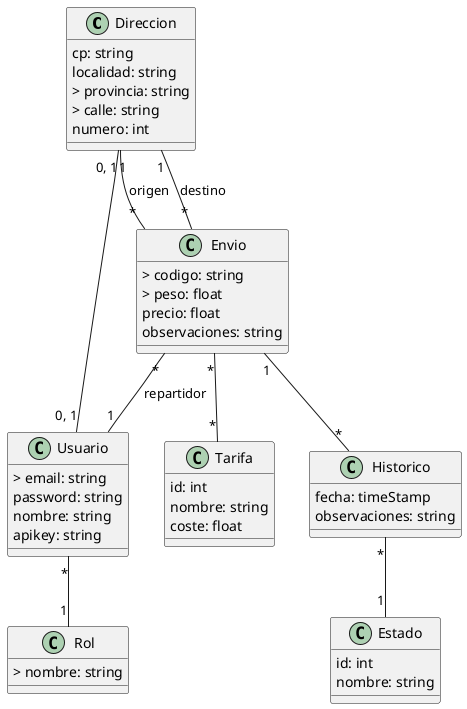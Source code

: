 @startuml
class Direccion{
  cp: string
  localidad: string
  > provincia: string
  > calle: string
  numero: int
}

class Usuario{
  > email: string
  password: string
  nombre: string
  apikey: string
}

class Rol {
  > nombre: string
}

class Envio{
  > codigo: string
  > peso: float
  precio: float
  observaciones: string
}

class Tarifa{
  id: int
  nombre: string
  coste: float
}

class Historico{
  fecha: timeStamp
  observaciones: string
}

class Estado{
  id: int
  nombre: string
}


Direccion "1" -- "*" Envio: origen
Direccion "1" -- "*" Envio: destino

Direccion "0, 1" -- "0, 1" Usuario

Envio "*" -- "1" Usuario: repartidor

Usuario "*" -- "1" Rol

Envio "*" -- "*" Tarifa

Envio "1" -- "*" Historico

Historico "*" -- "1" Estado

@enduml